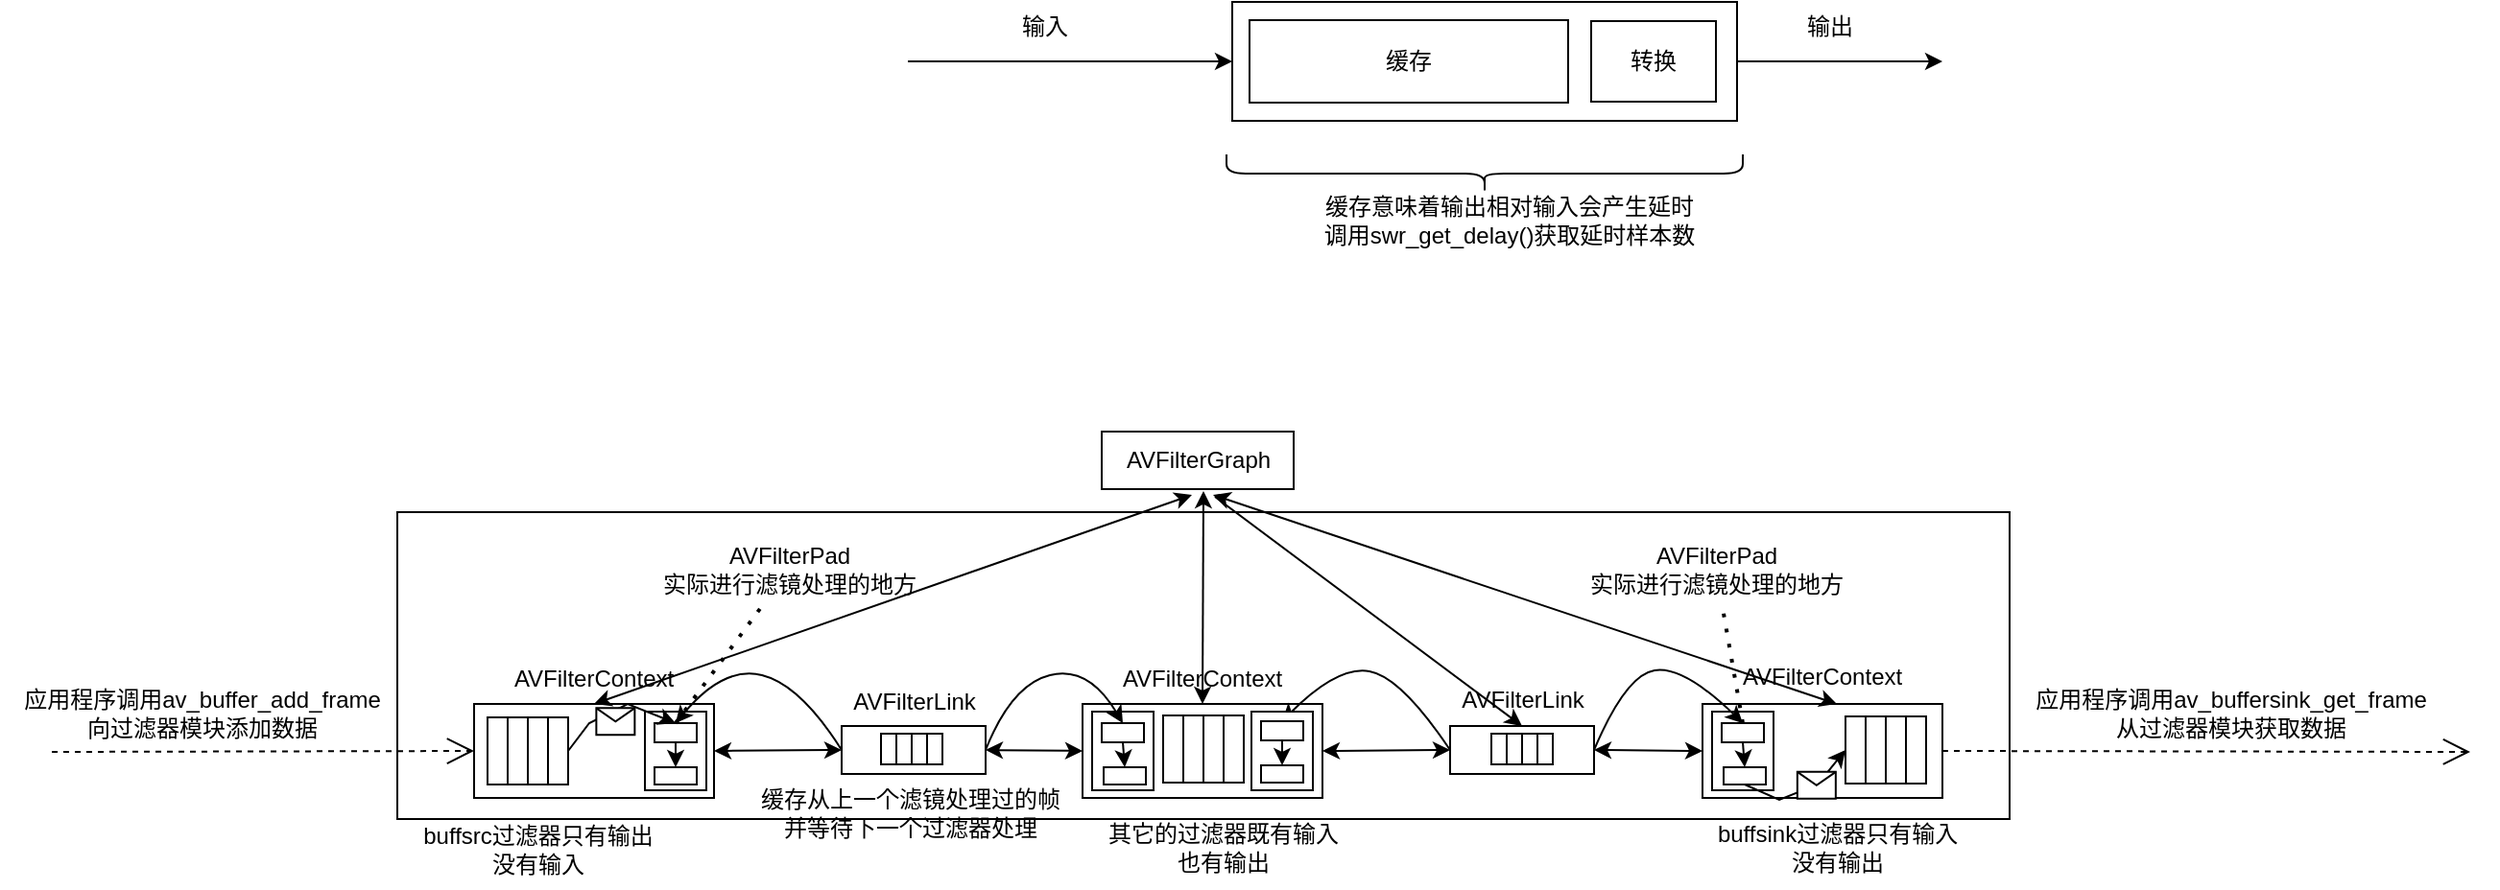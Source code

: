 <mxfile version="22.1.17" type="github">
  <diagram name="第 1 页" id="8ad2CBzuucdJZ7vBzMSo">
    <mxGraphModel dx="2201" dy="796" grid="0" gridSize="10" guides="1" tooltips="1" connect="1" arrows="1" fold="1" page="0" pageScale="1" pageWidth="827" pageHeight="1169" math="0" shadow="0">
      <root>
        <mxCell id="0" />
        <mxCell id="1" parent="0" />
        <mxCell id="O_S_b4lOYDDoJKvqsd-D-70" value="" style="rounded=0;whiteSpace=wrap;html=1;" vertex="1" parent="1">
          <mxGeometry x="-480" y="410" width="840" height="160" as="geometry" />
        </mxCell>
        <mxCell id="4ZghMbdApVTYlnWpCv2T-1" value="" style="rounded=0;whiteSpace=wrap;html=1;" parent="1" vertex="1">
          <mxGeometry x="-45" y="144" width="263" height="62" as="geometry" />
        </mxCell>
        <mxCell id="4ZghMbdApVTYlnWpCv2T-2" value="" style="endArrow=classic;html=1;rounded=0;exitX=1;exitY=0.5;exitDx=0;exitDy=0;" parent="1" source="4ZghMbdApVTYlnWpCv2T-1" edge="1">
          <mxGeometry width="50" height="50" relative="1" as="geometry">
            <mxPoint x="125" y="311" as="sourcePoint" />
            <mxPoint x="325" y="175" as="targetPoint" />
          </mxGeometry>
        </mxCell>
        <mxCell id="4ZghMbdApVTYlnWpCv2T-3" value="" style="endArrow=classic;html=1;rounded=0;entryX=0;entryY=0.5;entryDx=0;entryDy=0;" parent="1" target="4ZghMbdApVTYlnWpCv2T-1" edge="1">
          <mxGeometry width="50" height="50" relative="1" as="geometry">
            <mxPoint x="-214" y="175" as="sourcePoint" />
            <mxPoint x="-158" y="117" as="targetPoint" />
          </mxGeometry>
        </mxCell>
        <mxCell id="4ZghMbdApVTYlnWpCv2T-4" value="输入" style="text;html=1;align=center;verticalAlign=middle;resizable=0;points=[];autosize=1;strokeColor=none;fillColor=none;" parent="1" vertex="1">
          <mxGeometry x="-164" y="144" width="42" height="26" as="geometry" />
        </mxCell>
        <mxCell id="4ZghMbdApVTYlnWpCv2T-5" value="输出" style="text;html=1;align=center;verticalAlign=middle;resizable=0;points=[];autosize=1;strokeColor=none;fillColor=none;" parent="1" vertex="1">
          <mxGeometry x="245" y="144" width="42" height="26" as="geometry" />
        </mxCell>
        <mxCell id="4ZghMbdApVTYlnWpCv2T-6" value="缓存" style="rounded=0;whiteSpace=wrap;html=1;" parent="1" vertex="1">
          <mxGeometry x="-36" y="153.5" width="166" height="43" as="geometry" />
        </mxCell>
        <mxCell id="4ZghMbdApVTYlnWpCv2T-7" value="" style="shape=curlyBracket;whiteSpace=wrap;html=1;rounded=1;labelPosition=left;verticalLabelPosition=middle;align=right;verticalAlign=middle;size=0.5;rotation=-90;" parent="1" vertex="1">
          <mxGeometry x="76.5" y="99" width="20" height="269" as="geometry" />
        </mxCell>
        <mxCell id="4ZghMbdApVTYlnWpCv2T-8" value="缓存意味着输出相对输入会产生延时&lt;br&gt;调用swr_get_delay()获取延时样本数" style="text;html=1;align=center;verticalAlign=middle;resizable=0;points=[];autosize=1;strokeColor=none;fillColor=none;" parent="1" vertex="1">
          <mxGeometry x="-7" y="237.5" width="211" height="41" as="geometry" />
        </mxCell>
        <mxCell id="4ZghMbdApVTYlnWpCv2T-9" value="转换" style="rounded=0;whiteSpace=wrap;html=1;" parent="1" vertex="1">
          <mxGeometry x="142" y="154" width="65" height="42" as="geometry" />
        </mxCell>
        <mxCell id="O_S_b4lOYDDoJKvqsd-D-1" value="" style="rounded=0;whiteSpace=wrap;html=1;" vertex="1" parent="1">
          <mxGeometry x="-440" y="510" width="125" height="49" as="geometry" />
        </mxCell>
        <mxCell id="O_S_b4lOYDDoJKvqsd-D-4" value="" style="rounded=0;whiteSpace=wrap;html=1;" vertex="1" parent="1">
          <mxGeometry x="-433" y="517" width="42" height="35" as="geometry" />
        </mxCell>
        <mxCell id="O_S_b4lOYDDoJKvqsd-D-5" value="" style="endArrow=none;html=1;rounded=0;entryX=0.5;entryY=0;entryDx=0;entryDy=0;exitX=0.5;exitY=1;exitDx=0;exitDy=0;" edge="1" parent="1" source="O_S_b4lOYDDoJKvqsd-D-4" target="O_S_b4lOYDDoJKvqsd-D-4">
          <mxGeometry width="50" height="50" relative="1" as="geometry">
            <mxPoint x="-666" y="783" as="sourcePoint" />
            <mxPoint x="-616" y="733" as="targetPoint" />
          </mxGeometry>
        </mxCell>
        <mxCell id="O_S_b4lOYDDoJKvqsd-D-6" value="" style="endArrow=none;html=1;rounded=0;entryX=0.75;entryY=0;entryDx=0;entryDy=0;exitX=0.75;exitY=1;exitDx=0;exitDy=0;" edge="1" parent="1" source="O_S_b4lOYDDoJKvqsd-D-4" target="O_S_b4lOYDDoJKvqsd-D-4">
          <mxGeometry width="50" height="50" relative="1" as="geometry">
            <mxPoint x="-412" y="739" as="sourcePoint" />
            <mxPoint x="-362" y="689" as="targetPoint" />
          </mxGeometry>
        </mxCell>
        <mxCell id="O_S_b4lOYDDoJKvqsd-D-7" value="" style="endArrow=none;html=1;rounded=0;entryX=0.25;entryY=0;entryDx=0;entryDy=0;exitX=0.25;exitY=1;exitDx=0;exitDy=0;" edge="1" parent="1" source="O_S_b4lOYDDoJKvqsd-D-4" target="O_S_b4lOYDDoJKvqsd-D-4">
          <mxGeometry width="50" height="50" relative="1" as="geometry">
            <mxPoint x="-571" y="797" as="sourcePoint" />
            <mxPoint x="-521" y="747" as="targetPoint" />
          </mxGeometry>
        </mxCell>
        <mxCell id="O_S_b4lOYDDoJKvqsd-D-8" value="" style="rounded=0;whiteSpace=wrap;html=1;" vertex="1" parent="1">
          <mxGeometry x="-351" y="514" width="32" height="41" as="geometry" />
        </mxCell>
        <mxCell id="O_S_b4lOYDDoJKvqsd-D-10" value="" style="rounded=0;whiteSpace=wrap;html=1;" vertex="1" parent="1">
          <mxGeometry x="-346" y="520" width="22" height="10" as="geometry" />
        </mxCell>
        <mxCell id="O_S_b4lOYDDoJKvqsd-D-11" value="" style="rounded=0;whiteSpace=wrap;html=1;" vertex="1" parent="1">
          <mxGeometry x="-346" y="543" width="22" height="9" as="geometry" />
        </mxCell>
        <mxCell id="O_S_b4lOYDDoJKvqsd-D-12" value="" style="endArrow=classic;html=1;rounded=0;exitX=0.5;exitY=1;exitDx=0;exitDy=0;entryX=0.5;entryY=0;entryDx=0;entryDy=0;" edge="1" parent="1" source="O_S_b4lOYDDoJKvqsd-D-10" target="O_S_b4lOYDDoJKvqsd-D-11">
          <mxGeometry width="50" height="50" relative="1" as="geometry">
            <mxPoint x="-301" y="627" as="sourcePoint" />
            <mxPoint x="-251" y="577" as="targetPoint" />
          </mxGeometry>
        </mxCell>
        <mxCell id="O_S_b4lOYDDoJKvqsd-D-14" value="" style="endArrow=classic;startArrow=classic;html=1;rounded=0;exitX=1;exitY=0.5;exitDx=0;exitDy=0;entryX=0;entryY=0.5;entryDx=0;entryDy=0;" edge="1" parent="1" source="O_S_b4lOYDDoJKvqsd-D-1" target="O_S_b4lOYDDoJKvqsd-D-15">
          <mxGeometry width="50" height="50" relative="1" as="geometry">
            <mxPoint x="-262" y="567" as="sourcePoint" />
            <mxPoint x="-272" y="535" as="targetPoint" />
          </mxGeometry>
        </mxCell>
        <mxCell id="O_S_b4lOYDDoJKvqsd-D-15" value="" style="rounded=0;whiteSpace=wrap;html=1;" vertex="1" parent="1">
          <mxGeometry x="-248.5" y="521.5" width="75" height="25" as="geometry" />
        </mxCell>
        <mxCell id="O_S_b4lOYDDoJKvqsd-D-16" value="" style="rounded=0;whiteSpace=wrap;html=1;" vertex="1" parent="1">
          <mxGeometry x="-228" y="525.5" width="32" height="16" as="geometry" />
        </mxCell>
        <mxCell id="O_S_b4lOYDDoJKvqsd-D-17" value="" style="endArrow=none;html=1;rounded=0;entryX=0.75;entryY=0;entryDx=0;entryDy=0;exitX=0.75;exitY=1;exitDx=0;exitDy=0;" edge="1" parent="1" source="O_S_b4lOYDDoJKvqsd-D-16" target="O_S_b4lOYDDoJKvqsd-D-16">
          <mxGeometry width="50" height="50" relative="1" as="geometry">
            <mxPoint x="-335.5" y="684.5" as="sourcePoint" />
            <mxPoint x="-285.5" y="634.5" as="targetPoint" />
          </mxGeometry>
        </mxCell>
        <mxCell id="O_S_b4lOYDDoJKvqsd-D-18" value="" style="endArrow=none;html=1;rounded=0;entryX=0.5;entryY=0;entryDx=0;entryDy=0;exitX=0.5;exitY=1;exitDx=0;exitDy=0;" edge="1" parent="1" source="O_S_b4lOYDDoJKvqsd-D-16" target="O_S_b4lOYDDoJKvqsd-D-16">
          <mxGeometry width="50" height="50" relative="1" as="geometry">
            <mxPoint x="-519.5" y="760.5" as="sourcePoint" />
            <mxPoint x="-469.5" y="710.5" as="targetPoint" />
          </mxGeometry>
        </mxCell>
        <mxCell id="O_S_b4lOYDDoJKvqsd-D-19" value="" style="endArrow=none;html=1;rounded=0;entryX=0.25;entryY=0;entryDx=0;entryDy=0;exitX=0.25;exitY=1;exitDx=0;exitDy=0;" edge="1" parent="1" source="O_S_b4lOYDDoJKvqsd-D-16" target="O_S_b4lOYDDoJKvqsd-D-16">
          <mxGeometry width="50" height="50" relative="1" as="geometry">
            <mxPoint x="-424.5" y="682.5" as="sourcePoint" />
            <mxPoint x="-374.5" y="632.5" as="targetPoint" />
          </mxGeometry>
        </mxCell>
        <mxCell id="O_S_b4lOYDDoJKvqsd-D-20" value="AVFilterLink" style="text;html=1;align=center;verticalAlign=middle;resizable=0;points=[];autosize=1;strokeColor=none;fillColor=none;" vertex="1" parent="1">
          <mxGeometry x="-252" y="495.5" width="82" height="26" as="geometry" />
        </mxCell>
        <mxCell id="O_S_b4lOYDDoJKvqsd-D-21" value="" style="rounded=0;whiteSpace=wrap;html=1;" vertex="1" parent="1">
          <mxGeometry x="-123" y="510" width="125" height="49" as="geometry" />
        </mxCell>
        <mxCell id="O_S_b4lOYDDoJKvqsd-D-22" value="AVFilterContext" style="text;html=1;align=center;verticalAlign=middle;resizable=0;points=[];autosize=1;strokeColor=none;fillColor=none;" vertex="1" parent="1">
          <mxGeometry x="-112" y="484" width="101" height="26" as="geometry" />
        </mxCell>
        <mxCell id="O_S_b4lOYDDoJKvqsd-D-23" value="" style="rounded=0;whiteSpace=wrap;html=1;" vertex="1" parent="1">
          <mxGeometry x="-81" y="516" width="42" height="35" as="geometry" />
        </mxCell>
        <mxCell id="O_S_b4lOYDDoJKvqsd-D-24" value="" style="endArrow=none;html=1;rounded=0;entryX=0.5;entryY=0;entryDx=0;entryDy=0;exitX=0.5;exitY=1;exitDx=0;exitDy=0;" edge="1" source="O_S_b4lOYDDoJKvqsd-D-23" target="O_S_b4lOYDDoJKvqsd-D-23" parent="1">
          <mxGeometry width="50" height="50" relative="1" as="geometry">
            <mxPoint x="-475.5" y="778" as="sourcePoint" />
            <mxPoint x="-425.5" y="728" as="targetPoint" />
          </mxGeometry>
        </mxCell>
        <mxCell id="O_S_b4lOYDDoJKvqsd-D-25" value="" style="endArrow=none;html=1;rounded=0;entryX=0.75;entryY=0;entryDx=0;entryDy=0;exitX=0.75;exitY=1;exitDx=0;exitDy=0;" edge="1" source="O_S_b4lOYDDoJKvqsd-D-23" target="O_S_b4lOYDDoJKvqsd-D-23" parent="1">
          <mxGeometry width="50" height="50" relative="1" as="geometry">
            <mxPoint x="-221.5" y="734" as="sourcePoint" />
            <mxPoint x="-171.5" y="684" as="targetPoint" />
          </mxGeometry>
        </mxCell>
        <mxCell id="O_S_b4lOYDDoJKvqsd-D-26" value="" style="endArrow=none;html=1;rounded=0;entryX=0.25;entryY=0;entryDx=0;entryDy=0;exitX=0.25;exitY=1;exitDx=0;exitDy=0;" edge="1" source="O_S_b4lOYDDoJKvqsd-D-23" target="O_S_b4lOYDDoJKvqsd-D-23" parent="1">
          <mxGeometry width="50" height="50" relative="1" as="geometry">
            <mxPoint x="-380.5" y="792" as="sourcePoint" />
            <mxPoint x="-330.5" y="742" as="targetPoint" />
          </mxGeometry>
        </mxCell>
        <mxCell id="O_S_b4lOYDDoJKvqsd-D-27" value="" style="rounded=0;whiteSpace=wrap;html=1;" vertex="1" parent="1">
          <mxGeometry x="-118" y="514" width="32" height="41" as="geometry" />
        </mxCell>
        <mxCell id="O_S_b4lOYDDoJKvqsd-D-28" value="" style="rounded=0;whiteSpace=wrap;html=1;" vertex="1" parent="1">
          <mxGeometry x="-113" y="520" width="22" height="10" as="geometry" />
        </mxCell>
        <mxCell id="O_S_b4lOYDDoJKvqsd-D-29" value="" style="rounded=0;whiteSpace=wrap;html=1;" vertex="1" parent="1">
          <mxGeometry x="-112" y="543" width="22" height="9" as="geometry" />
        </mxCell>
        <mxCell id="O_S_b4lOYDDoJKvqsd-D-30" value="" style="endArrow=classic;html=1;rounded=0;entryX=0.5;entryY=0;entryDx=0;entryDy=0;exitX=0.5;exitY=1;exitDx=0;exitDy=0;" edge="1" source="O_S_b4lOYDDoJKvqsd-D-28" target="O_S_b4lOYDDoJKvqsd-D-29" parent="1">
          <mxGeometry width="50" height="50" relative="1" as="geometry">
            <mxPoint x="-76" y="547" as="sourcePoint" />
            <mxPoint x="-12" y="577" as="targetPoint" />
          </mxGeometry>
        </mxCell>
        <mxCell id="O_S_b4lOYDDoJKvqsd-D-31" value="" style="endArrow=classic;startArrow=classic;html=1;rounded=0;entryX=0;entryY=0.5;entryDx=0;entryDy=0;exitX=1;exitY=0.5;exitDx=0;exitDy=0;" edge="1" parent="1" source="O_S_b4lOYDDoJKvqsd-D-15" target="O_S_b4lOYDDoJKvqsd-D-21">
          <mxGeometry width="50" height="50" relative="1" as="geometry">
            <mxPoint x="-202" y="640" as="sourcePoint" />
            <mxPoint x="-152" y="590" as="targetPoint" />
          </mxGeometry>
        </mxCell>
        <mxCell id="O_S_b4lOYDDoJKvqsd-D-34" value="AVFilterPad&lt;br style=&quot;border-color: var(--border-color);&quot;&gt;实际进行滤镜处理的地方" style="text;html=1;align=center;verticalAlign=middle;resizable=0;points=[];autosize=1;strokeColor=none;fillColor=none;" vertex="1" parent="1">
          <mxGeometry x="-356" y="420" width="160" height="40" as="geometry" />
        </mxCell>
        <mxCell id="O_S_b4lOYDDoJKvqsd-D-39" value="" style="rounded=0;whiteSpace=wrap;html=1;" vertex="1" parent="1">
          <mxGeometry x="68.5" y="521.5" width="75" height="25" as="geometry" />
        </mxCell>
        <mxCell id="O_S_b4lOYDDoJKvqsd-D-40" value="" style="rounded=0;whiteSpace=wrap;html=1;" vertex="1" parent="1">
          <mxGeometry x="90" y="525.5" width="32" height="16" as="geometry" />
        </mxCell>
        <mxCell id="O_S_b4lOYDDoJKvqsd-D-41" value="" style="endArrow=none;html=1;rounded=0;entryX=0.75;entryY=0;entryDx=0;entryDy=0;exitX=0.75;exitY=1;exitDx=0;exitDy=0;" edge="1" source="O_S_b4lOYDDoJKvqsd-D-40" target="O_S_b4lOYDDoJKvqsd-D-40" parent="1">
          <mxGeometry width="50" height="50" relative="1" as="geometry">
            <mxPoint x="-18.5" y="684.5" as="sourcePoint" />
            <mxPoint x="31.5" y="634.5" as="targetPoint" />
          </mxGeometry>
        </mxCell>
        <mxCell id="O_S_b4lOYDDoJKvqsd-D-42" value="" style="endArrow=none;html=1;rounded=0;entryX=0.5;entryY=0;entryDx=0;entryDy=0;exitX=0.5;exitY=1;exitDx=0;exitDy=0;" edge="1" source="O_S_b4lOYDDoJKvqsd-D-40" target="O_S_b4lOYDDoJKvqsd-D-40" parent="1">
          <mxGeometry width="50" height="50" relative="1" as="geometry">
            <mxPoint x="-202.5" y="760.5" as="sourcePoint" />
            <mxPoint x="-152.5" y="710.5" as="targetPoint" />
          </mxGeometry>
        </mxCell>
        <mxCell id="O_S_b4lOYDDoJKvqsd-D-43" value="" style="endArrow=none;html=1;rounded=0;entryX=0.25;entryY=0;entryDx=0;entryDy=0;exitX=0.25;exitY=1;exitDx=0;exitDy=0;" edge="1" source="O_S_b4lOYDDoJKvqsd-D-40" target="O_S_b4lOYDDoJKvqsd-D-40" parent="1">
          <mxGeometry width="50" height="50" relative="1" as="geometry">
            <mxPoint x="-107.5" y="682.5" as="sourcePoint" />
            <mxPoint x="-57.5" y="632.5" as="targetPoint" />
          </mxGeometry>
        </mxCell>
        <mxCell id="O_S_b4lOYDDoJKvqsd-D-44" value="AVFilterLink" style="text;html=1;align=center;verticalAlign=middle;resizable=0;points=[];autosize=1;strokeColor=none;fillColor=none;" vertex="1" parent="1">
          <mxGeometry x="65" y="494.5" width="82" height="26" as="geometry" />
        </mxCell>
        <mxCell id="O_S_b4lOYDDoJKvqsd-D-45" value="" style="endArrow=classic;startArrow=classic;html=1;rounded=0;entryX=0;entryY=0.5;entryDx=0;entryDy=0;exitX=1;exitY=0.5;exitDx=0;exitDy=0;" edge="1" source="O_S_b4lOYDDoJKvqsd-D-39" parent="1" target="O_S_b4lOYDDoJKvqsd-D-48">
          <mxGeometry width="50" height="50" relative="1" as="geometry">
            <mxPoint x="115" y="640" as="sourcePoint" />
            <mxPoint x="194" y="535" as="targetPoint" />
          </mxGeometry>
        </mxCell>
        <mxCell id="O_S_b4lOYDDoJKvqsd-D-46" value="" style="endArrow=classic;startArrow=classic;html=1;rounded=0;exitX=1;exitY=0.5;exitDx=0;exitDy=0;entryX=0;entryY=0.5;entryDx=0;entryDy=0;" edge="1" target="O_S_b4lOYDDoJKvqsd-D-39" parent="1" source="O_S_b4lOYDDoJKvqsd-D-21">
          <mxGeometry width="50" height="50" relative="1" as="geometry">
            <mxPoint x="2" y="535" as="sourcePoint" />
            <mxPoint x="45" y="535" as="targetPoint" />
          </mxGeometry>
        </mxCell>
        <mxCell id="O_S_b4lOYDDoJKvqsd-D-48" value="" style="rounded=0;whiteSpace=wrap;html=1;" vertex="1" parent="1">
          <mxGeometry x="200" y="510" width="125" height="49" as="geometry" />
        </mxCell>
        <mxCell id="O_S_b4lOYDDoJKvqsd-D-50" value="" style="rounded=0;whiteSpace=wrap;html=1;" vertex="1" parent="1">
          <mxGeometry x="274.5" y="516.5" width="42" height="35" as="geometry" />
        </mxCell>
        <mxCell id="O_S_b4lOYDDoJKvqsd-D-51" value="" style="endArrow=none;html=1;rounded=0;entryX=0.5;entryY=0;entryDx=0;entryDy=0;exitX=0.5;exitY=1;exitDx=0;exitDy=0;" edge="1" parent="1" source="O_S_b4lOYDDoJKvqsd-D-50" target="O_S_b4lOYDDoJKvqsd-D-50">
          <mxGeometry width="50" height="50" relative="1" as="geometry">
            <mxPoint x="-152.5" y="778" as="sourcePoint" />
            <mxPoint x="-102.5" y="728" as="targetPoint" />
          </mxGeometry>
        </mxCell>
        <mxCell id="O_S_b4lOYDDoJKvqsd-D-52" value="" style="endArrow=none;html=1;rounded=0;entryX=0.75;entryY=0;entryDx=0;entryDy=0;exitX=0.75;exitY=1;exitDx=0;exitDy=0;" edge="1" parent="1" source="O_S_b4lOYDDoJKvqsd-D-50" target="O_S_b4lOYDDoJKvqsd-D-50">
          <mxGeometry width="50" height="50" relative="1" as="geometry">
            <mxPoint x="101.5" y="734" as="sourcePoint" />
            <mxPoint x="151.5" y="684" as="targetPoint" />
          </mxGeometry>
        </mxCell>
        <mxCell id="O_S_b4lOYDDoJKvqsd-D-53" value="" style="endArrow=none;html=1;rounded=0;entryX=0.25;entryY=0;entryDx=0;entryDy=0;exitX=0.25;exitY=1;exitDx=0;exitDy=0;" edge="1" parent="1" source="O_S_b4lOYDDoJKvqsd-D-50" target="O_S_b4lOYDDoJKvqsd-D-50">
          <mxGeometry width="50" height="50" relative="1" as="geometry">
            <mxPoint x="-57.5" y="792" as="sourcePoint" />
            <mxPoint x="-7.5" y="742" as="targetPoint" />
          </mxGeometry>
        </mxCell>
        <mxCell id="O_S_b4lOYDDoJKvqsd-D-54" value="" style="rounded=0;whiteSpace=wrap;html=1;" vertex="1" parent="1">
          <mxGeometry x="205" y="514" width="32" height="41" as="geometry" />
        </mxCell>
        <mxCell id="O_S_b4lOYDDoJKvqsd-D-55" value="" style="rounded=0;whiteSpace=wrap;html=1;" vertex="1" parent="1">
          <mxGeometry x="210" y="520" width="22" height="10" as="geometry" />
        </mxCell>
        <mxCell id="O_S_b4lOYDDoJKvqsd-D-56" value="" style="rounded=0;whiteSpace=wrap;html=1;" vertex="1" parent="1">
          <mxGeometry x="211" y="543" width="22" height="9" as="geometry" />
        </mxCell>
        <mxCell id="O_S_b4lOYDDoJKvqsd-D-57" value="" style="endArrow=classic;html=1;rounded=0;entryX=0.5;entryY=0;entryDx=0;entryDy=0;exitX=0.5;exitY=1;exitDx=0;exitDy=0;" edge="1" parent="1" source="O_S_b4lOYDDoJKvqsd-D-55" target="O_S_b4lOYDDoJKvqsd-D-56">
          <mxGeometry width="50" height="50" relative="1" as="geometry">
            <mxPoint x="247" y="547" as="sourcePoint" />
            <mxPoint x="311" y="577" as="targetPoint" />
          </mxGeometry>
        </mxCell>
        <mxCell id="O_S_b4lOYDDoJKvqsd-D-58" value="AVFilterPad&lt;br&gt;实际进行滤镜处理的地方" style="text;html=1;align=center;verticalAlign=middle;resizable=0;points=[];autosize=1;strokeColor=none;fillColor=none;" vertex="1" parent="1">
          <mxGeometry x="127" y="420" width="160" height="40" as="geometry" />
        </mxCell>
        <mxCell id="O_S_b4lOYDDoJKvqsd-D-59" value="缓存从上一个滤镜处理过的帧&lt;br&gt;并等待下一个过滤器处理" style="text;html=1;align=center;verticalAlign=middle;resizable=0;points=[];autosize=1;strokeColor=none;fillColor=none;" vertex="1" parent="1">
          <mxGeometry x="-303" y="546.5" width="180" height="40" as="geometry" />
        </mxCell>
        <mxCell id="O_S_b4lOYDDoJKvqsd-D-60" value="" style="curved=1;endArrow=classic;html=1;rounded=0;exitX=0;exitY=0.5;exitDx=0;exitDy=0;entryX=0.5;entryY=0;entryDx=0;entryDy=0;entryPerimeter=0;" edge="1" parent="1" source="O_S_b4lOYDDoJKvqsd-D-15" target="O_S_b4lOYDDoJKvqsd-D-10">
          <mxGeometry width="50" height="50" relative="1" as="geometry">
            <mxPoint x="-340" y="480" as="sourcePoint" />
            <mxPoint x="-390" y="430" as="targetPoint" />
            <Array as="points">
              <mxPoint x="-270" y="500" />
              <mxPoint x="-310" y="490" />
            </Array>
          </mxGeometry>
        </mxCell>
        <mxCell id="O_S_b4lOYDDoJKvqsd-D-61" value="" style="curved=1;endArrow=classic;html=1;rounded=0;exitX=1;exitY=0.5;exitDx=0;exitDy=0;entryX=0.5;entryY=0;entryDx=0;entryDy=0;" edge="1" parent="1" source="O_S_b4lOYDDoJKvqsd-D-15" target="O_S_b4lOYDDoJKvqsd-D-28">
          <mxGeometry width="50" height="50" relative="1" as="geometry">
            <mxPoint x="-163" y="534" as="sourcePoint" />
            <mxPoint x="-27" y="510" as="targetPoint" />
            <Array as="points">
              <mxPoint x="-160" y="500" />
              <mxPoint x="-120" y="490" />
            </Array>
          </mxGeometry>
        </mxCell>
        <mxCell id="O_S_b4lOYDDoJKvqsd-D-62" value="" style="curved=1;endArrow=classic;html=1;rounded=0;exitX=0;exitY=0.5;exitDx=0;exitDy=0;entryX=0.5;entryY=0;entryDx=0;entryDy=0;" edge="1" parent="1" source="O_S_b4lOYDDoJKvqsd-D-39" target="O_S_b4lOYDDoJKvqsd-D-66">
          <mxGeometry width="50" height="50" relative="1" as="geometry">
            <mxPoint x="65" y="530" as="sourcePoint" />
            <mxPoint x="-22" y="510" as="targetPoint" />
            <Array as="points">
              <mxPoint x="43" y="496" />
              <mxPoint x="10" y="490" />
            </Array>
          </mxGeometry>
        </mxCell>
        <mxCell id="O_S_b4lOYDDoJKvqsd-D-65" value="" style="rounded=0;whiteSpace=wrap;html=1;" vertex="1" parent="1">
          <mxGeometry x="-35" y="514" width="32" height="41" as="geometry" />
        </mxCell>
        <mxCell id="O_S_b4lOYDDoJKvqsd-D-66" value="" style="rounded=0;whiteSpace=wrap;html=1;" vertex="1" parent="1">
          <mxGeometry x="-30" y="519" width="22" height="10" as="geometry" />
        </mxCell>
        <mxCell id="O_S_b4lOYDDoJKvqsd-D-67" value="" style="rounded=0;whiteSpace=wrap;html=1;" vertex="1" parent="1">
          <mxGeometry x="-30" y="542" width="22" height="9" as="geometry" />
        </mxCell>
        <mxCell id="O_S_b4lOYDDoJKvqsd-D-68" value="" style="endArrow=classic;html=1;rounded=0;entryX=0.5;entryY=0;entryDx=0;entryDy=0;exitX=0.5;exitY=1;exitDx=0;exitDy=0;" edge="1" parent="1" source="O_S_b4lOYDDoJKvqsd-D-66" target="O_S_b4lOYDDoJKvqsd-D-67">
          <mxGeometry width="50" height="50" relative="1" as="geometry">
            <mxPoint x="6" y="546" as="sourcePoint" />
            <mxPoint x="70" y="576" as="targetPoint" />
          </mxGeometry>
        </mxCell>
        <mxCell id="O_S_b4lOYDDoJKvqsd-D-69" value="" style="curved=1;endArrow=classic;html=1;rounded=0;exitX=1;exitY=0.5;exitDx=0;exitDy=0;entryX=0.5;entryY=0;entryDx=0;entryDy=0;" edge="1" parent="1" source="O_S_b4lOYDDoJKvqsd-D-39" target="O_S_b4lOYDDoJKvqsd-D-55">
          <mxGeometry width="50" height="50" relative="1" as="geometry">
            <mxPoint x="147" y="529" as="sourcePoint" />
            <mxPoint x="218" y="515" as="targetPoint" />
            <Array as="points">
              <mxPoint x="160" y="495" />
              <mxPoint x="190" y="490" />
            </Array>
          </mxGeometry>
        </mxCell>
        <mxCell id="O_S_b4lOYDDoJKvqsd-D-71" value="AVFilterGraph" style="text;html=1;align=center;verticalAlign=middle;resizable=0;points=[];autosize=1;strokeColor=default;fillColor=none;" vertex="1" parent="1">
          <mxGeometry x="-113" y="368" width="100" height="30" as="geometry" />
        </mxCell>
        <mxCell id="O_S_b4lOYDDoJKvqsd-D-72" value="" style="endArrow=open;endSize=12;dashed=1;html=1;rounded=0;exitX=1;exitY=0.5;exitDx=0;exitDy=0;" edge="1" parent="1" source="O_S_b4lOYDDoJKvqsd-D-48">
          <mxGeometry width="160" relative="1" as="geometry">
            <mxPoint x="400" y="530" as="sourcePoint" />
            <mxPoint x="600" y="535" as="targetPoint" />
          </mxGeometry>
        </mxCell>
        <mxCell id="O_S_b4lOYDDoJKvqsd-D-73" value="" style="endArrow=open;endSize=12;dashed=1;html=1;rounded=0;entryX=0;entryY=0.5;entryDx=0;entryDy=0;" edge="1" parent="1" target="O_S_b4lOYDDoJKvqsd-D-1">
          <mxGeometry width="160" relative="1" as="geometry">
            <mxPoint x="-660" y="535" as="sourcePoint" />
            <mxPoint x="-500" y="530" as="targetPoint" />
          </mxGeometry>
        </mxCell>
        <mxCell id="O_S_b4lOYDDoJKvqsd-D-74" value="应用程序调用av_buffer_add_frame&lt;br&gt;向过滤器模块添加数据" style="text;html=1;align=center;verticalAlign=middle;resizable=0;points=[];autosize=1;strokeColor=none;fillColor=none;" vertex="1" parent="1">
          <mxGeometry x="-687" y="494.5" width="210" height="40" as="geometry" />
        </mxCell>
        <mxCell id="O_S_b4lOYDDoJKvqsd-D-75" value="应用程序调用av_buffersink_get_frame&lt;br&gt;从过滤器模块获取数据" style="text;html=1;align=center;verticalAlign=middle;resizable=0;points=[];autosize=1;strokeColor=none;fillColor=none;" vertex="1" parent="1">
          <mxGeometry x="360" y="494.5" width="230" height="40" as="geometry" />
        </mxCell>
        <mxCell id="O_S_b4lOYDDoJKvqsd-D-79" value="" style="endArrow=classic;startArrow=classic;html=1;rounded=0;entryX=0.47;entryY=1.1;entryDx=0;entryDy=0;entryPerimeter=0;exitX=0.5;exitY=0;exitDx=0;exitDy=0;" edge="1" parent="1" source="O_S_b4lOYDDoJKvqsd-D-1" target="O_S_b4lOYDDoJKvqsd-D-71">
          <mxGeometry width="50" height="50" relative="1" as="geometry">
            <mxPoint x="-260" y="680" as="sourcePoint" />
            <mxPoint x="-210" y="630" as="targetPoint" />
          </mxGeometry>
        </mxCell>
        <mxCell id="O_S_b4lOYDDoJKvqsd-D-80" value="" style="endArrow=classic;startArrow=classic;html=1;rounded=0;exitX=0.5;exitY=0;exitDx=0;exitDy=0;entryX=0.53;entryY=1.033;entryDx=0;entryDy=0;entryPerimeter=0;" edge="1" parent="1" source="O_S_b4lOYDDoJKvqsd-D-21" target="O_S_b4lOYDDoJKvqsd-D-71">
          <mxGeometry width="50" height="50" relative="1" as="geometry">
            <mxPoint x="-90" y="700" as="sourcePoint" />
            <mxPoint x="-60" y="400" as="targetPoint" />
          </mxGeometry>
        </mxCell>
        <mxCell id="O_S_b4lOYDDoJKvqsd-D-81" value="" style="endArrow=classic;startArrow=classic;html=1;rounded=0;entryX=0.56;entryY=0;entryDx=0;entryDy=0;exitX=0.58;exitY=1.1;exitDx=0;exitDy=0;exitPerimeter=0;entryPerimeter=0;" edge="1" parent="1" source="O_S_b4lOYDDoJKvqsd-D-71" target="O_S_b4lOYDDoJKvqsd-D-48">
          <mxGeometry width="50" height="50" relative="1" as="geometry">
            <mxPoint x="-60" y="400" as="sourcePoint" />
            <mxPoint x="80" y="650" as="targetPoint" />
          </mxGeometry>
        </mxCell>
        <mxCell id="O_S_b4lOYDDoJKvqsd-D-82" value="buffsrc过滤器只有输出&lt;br&gt;没有输入" style="text;html=1;align=center;verticalAlign=middle;resizable=0;points=[];autosize=1;strokeColor=none;fillColor=none;" vertex="1" parent="1">
          <mxGeometry x="-477" y="566" width="140" height="40" as="geometry" />
        </mxCell>
        <mxCell id="O_S_b4lOYDDoJKvqsd-D-83" value="buffsink过滤器只有输入&lt;br&gt;没有输出" style="text;html=1;align=center;verticalAlign=middle;resizable=0;points=[];autosize=1;strokeColor=none;fillColor=none;" vertex="1" parent="1">
          <mxGeometry x="195" y="565" width="150" height="40" as="geometry" />
        </mxCell>
        <mxCell id="O_S_b4lOYDDoJKvqsd-D-84" value="其它的过滤器既有输入&lt;br&gt;也有输出" style="text;html=1;align=center;verticalAlign=middle;resizable=0;points=[];autosize=1;strokeColor=none;fillColor=none;" vertex="1" parent="1">
          <mxGeometry x="-120" y="565" width="140" height="40" as="geometry" />
        </mxCell>
        <mxCell id="O_S_b4lOYDDoJKvqsd-D-86" value="" style="endArrow=classic;html=1;rounded=0;exitX=0.59;exitY=1.133;exitDx=0;exitDy=0;exitPerimeter=0;entryX=0.5;entryY=0;entryDx=0;entryDy=0;" edge="1" parent="1" source="O_S_b4lOYDDoJKvqsd-D-71" target="O_S_b4lOYDDoJKvqsd-D-39">
          <mxGeometry width="50" height="50" relative="1" as="geometry">
            <mxPoint x="10" y="680" as="sourcePoint" />
            <mxPoint x="110" y="650" as="targetPoint" />
          </mxGeometry>
        </mxCell>
        <mxCell id="O_S_b4lOYDDoJKvqsd-D-90" value="" style="endArrow=classic;html=1;rounded=0;exitX=1;exitY=0.5;exitDx=0;exitDy=0;entryX=0.5;entryY=0;entryDx=0;entryDy=0;" edge="1" parent="1" source="O_S_b4lOYDDoJKvqsd-D-4" target="O_S_b4lOYDDoJKvqsd-D-10">
          <mxGeometry relative="1" as="geometry">
            <mxPoint x="-390" y="630" as="sourcePoint" />
            <mxPoint x="-300" y="620" as="targetPoint" />
            <Array as="points">
              <mxPoint x="-380" y="520" />
              <mxPoint x="-360" y="510" />
            </Array>
          </mxGeometry>
        </mxCell>
        <mxCell id="O_S_b4lOYDDoJKvqsd-D-91" value="" style="shape=message;html=1;outlineConnect=0;" vertex="1" parent="O_S_b4lOYDDoJKvqsd-D-90">
          <mxGeometry width="20" height="14" relative="1" as="geometry">
            <mxPoint x="-10" y="-1" as="offset" />
          </mxGeometry>
        </mxCell>
        <mxCell id="O_S_b4lOYDDoJKvqsd-D-99" value="" style="endArrow=classic;html=1;rounded=0;exitX=0.5;exitY=1;exitDx=0;exitDy=0;entryX=0;entryY=0.5;entryDx=0;entryDy=0;" edge="1" parent="1" source="O_S_b4lOYDDoJKvqsd-D-56" target="O_S_b4lOYDDoJKvqsd-D-50">
          <mxGeometry relative="1" as="geometry">
            <mxPoint x="220" y="620" as="sourcePoint" />
            <mxPoint x="320" y="620" as="targetPoint" />
            <Array as="points">
              <mxPoint x="240" y="560" />
              <mxPoint x="260" y="552" />
            </Array>
          </mxGeometry>
        </mxCell>
        <mxCell id="O_S_b4lOYDDoJKvqsd-D-100" value="" style="shape=message;html=1;outlineConnect=0;" vertex="1" parent="O_S_b4lOYDDoJKvqsd-D-99">
          <mxGeometry width="20" height="14" relative="1" as="geometry">
            <mxPoint x="-2" y="-10" as="offset" />
          </mxGeometry>
        </mxCell>
        <mxCell id="O_S_b4lOYDDoJKvqsd-D-102" value="" style="endArrow=none;dashed=1;html=1;dashPattern=1 3;strokeWidth=2;rounded=0;exitX=0.5;exitY=0;exitDx=0;exitDy=0;" edge="1" parent="1" source="O_S_b4lOYDDoJKvqsd-D-10" target="O_S_b4lOYDDoJKvqsd-D-34">
          <mxGeometry width="50" height="50" relative="1" as="geometry">
            <mxPoint x="-399" y="669" as="sourcePoint" />
            <mxPoint x="-349" y="619" as="targetPoint" />
          </mxGeometry>
        </mxCell>
        <mxCell id="O_S_b4lOYDDoJKvqsd-D-103" value="" style="endArrow=none;dashed=1;html=1;dashPattern=1 3;strokeWidth=2;rounded=0;exitX=0.5;exitY=0;exitDx=0;exitDy=0;" edge="1" parent="1" source="O_S_b4lOYDDoJKvqsd-D-55" target="O_S_b4lOYDDoJKvqsd-D-58">
          <mxGeometry width="50" height="50" relative="1" as="geometry">
            <mxPoint x="140" y="710" as="sourcePoint" />
            <mxPoint x="190" y="660" as="targetPoint" />
          </mxGeometry>
        </mxCell>
        <mxCell id="O_S_b4lOYDDoJKvqsd-D-2" value="AVFilterContext" style="text;html=1;align=center;verticalAlign=middle;resizable=0;points=[];autosize=1;strokeColor=none;fillColor=none;" vertex="1" parent="1">
          <mxGeometry x="-429" y="484" width="101" height="26" as="geometry" />
        </mxCell>
        <mxCell id="O_S_b4lOYDDoJKvqsd-D-49" value="AVFilterContext" style="text;html=1;align=center;verticalAlign=middle;resizable=0;points=[];autosize=1;strokeColor=none;fillColor=none;" vertex="1" parent="1">
          <mxGeometry x="211" y="483" width="101" height="26" as="geometry" />
        </mxCell>
      </root>
    </mxGraphModel>
  </diagram>
</mxfile>
